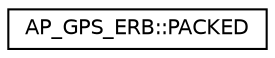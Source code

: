 digraph "Graphical Class Hierarchy"
{
 // INTERACTIVE_SVG=YES
  edge [fontname="Helvetica",fontsize="10",labelfontname="Helvetica",labelfontsize="10"];
  node [fontname="Helvetica",fontsize="10",shape=record];
  rankdir="LR";
  Node1 [label="AP_GPS_ERB::PACKED",height=0.2,width=0.4,color="black", fillcolor="white", style="filled",URL="$unionAP__GPS__ERB_1_1PACKED.html"];
}
